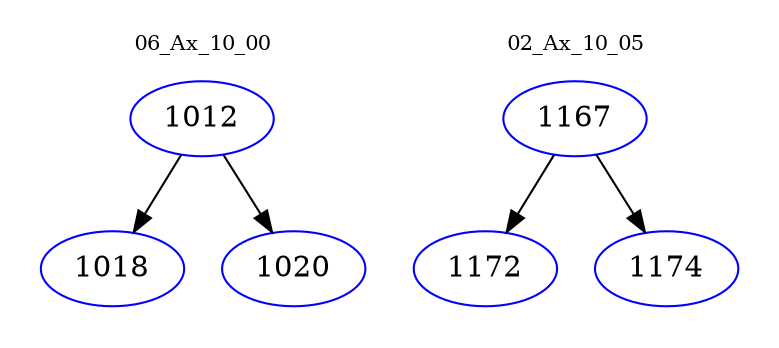 digraph{
subgraph cluster_0 {
color = white
label = "06_Ax_10_00";
fontsize=10;
T0_1012 [label="1012", color="blue"]
T0_1012 -> T0_1018 [color="black"]
T0_1018 [label="1018", color="blue"]
T0_1012 -> T0_1020 [color="black"]
T0_1020 [label="1020", color="blue"]
}
subgraph cluster_1 {
color = white
label = "02_Ax_10_05";
fontsize=10;
T1_1167 [label="1167", color="blue"]
T1_1167 -> T1_1172 [color="black"]
T1_1172 [label="1172", color="blue"]
T1_1167 -> T1_1174 [color="black"]
T1_1174 [label="1174", color="blue"]
}
}
